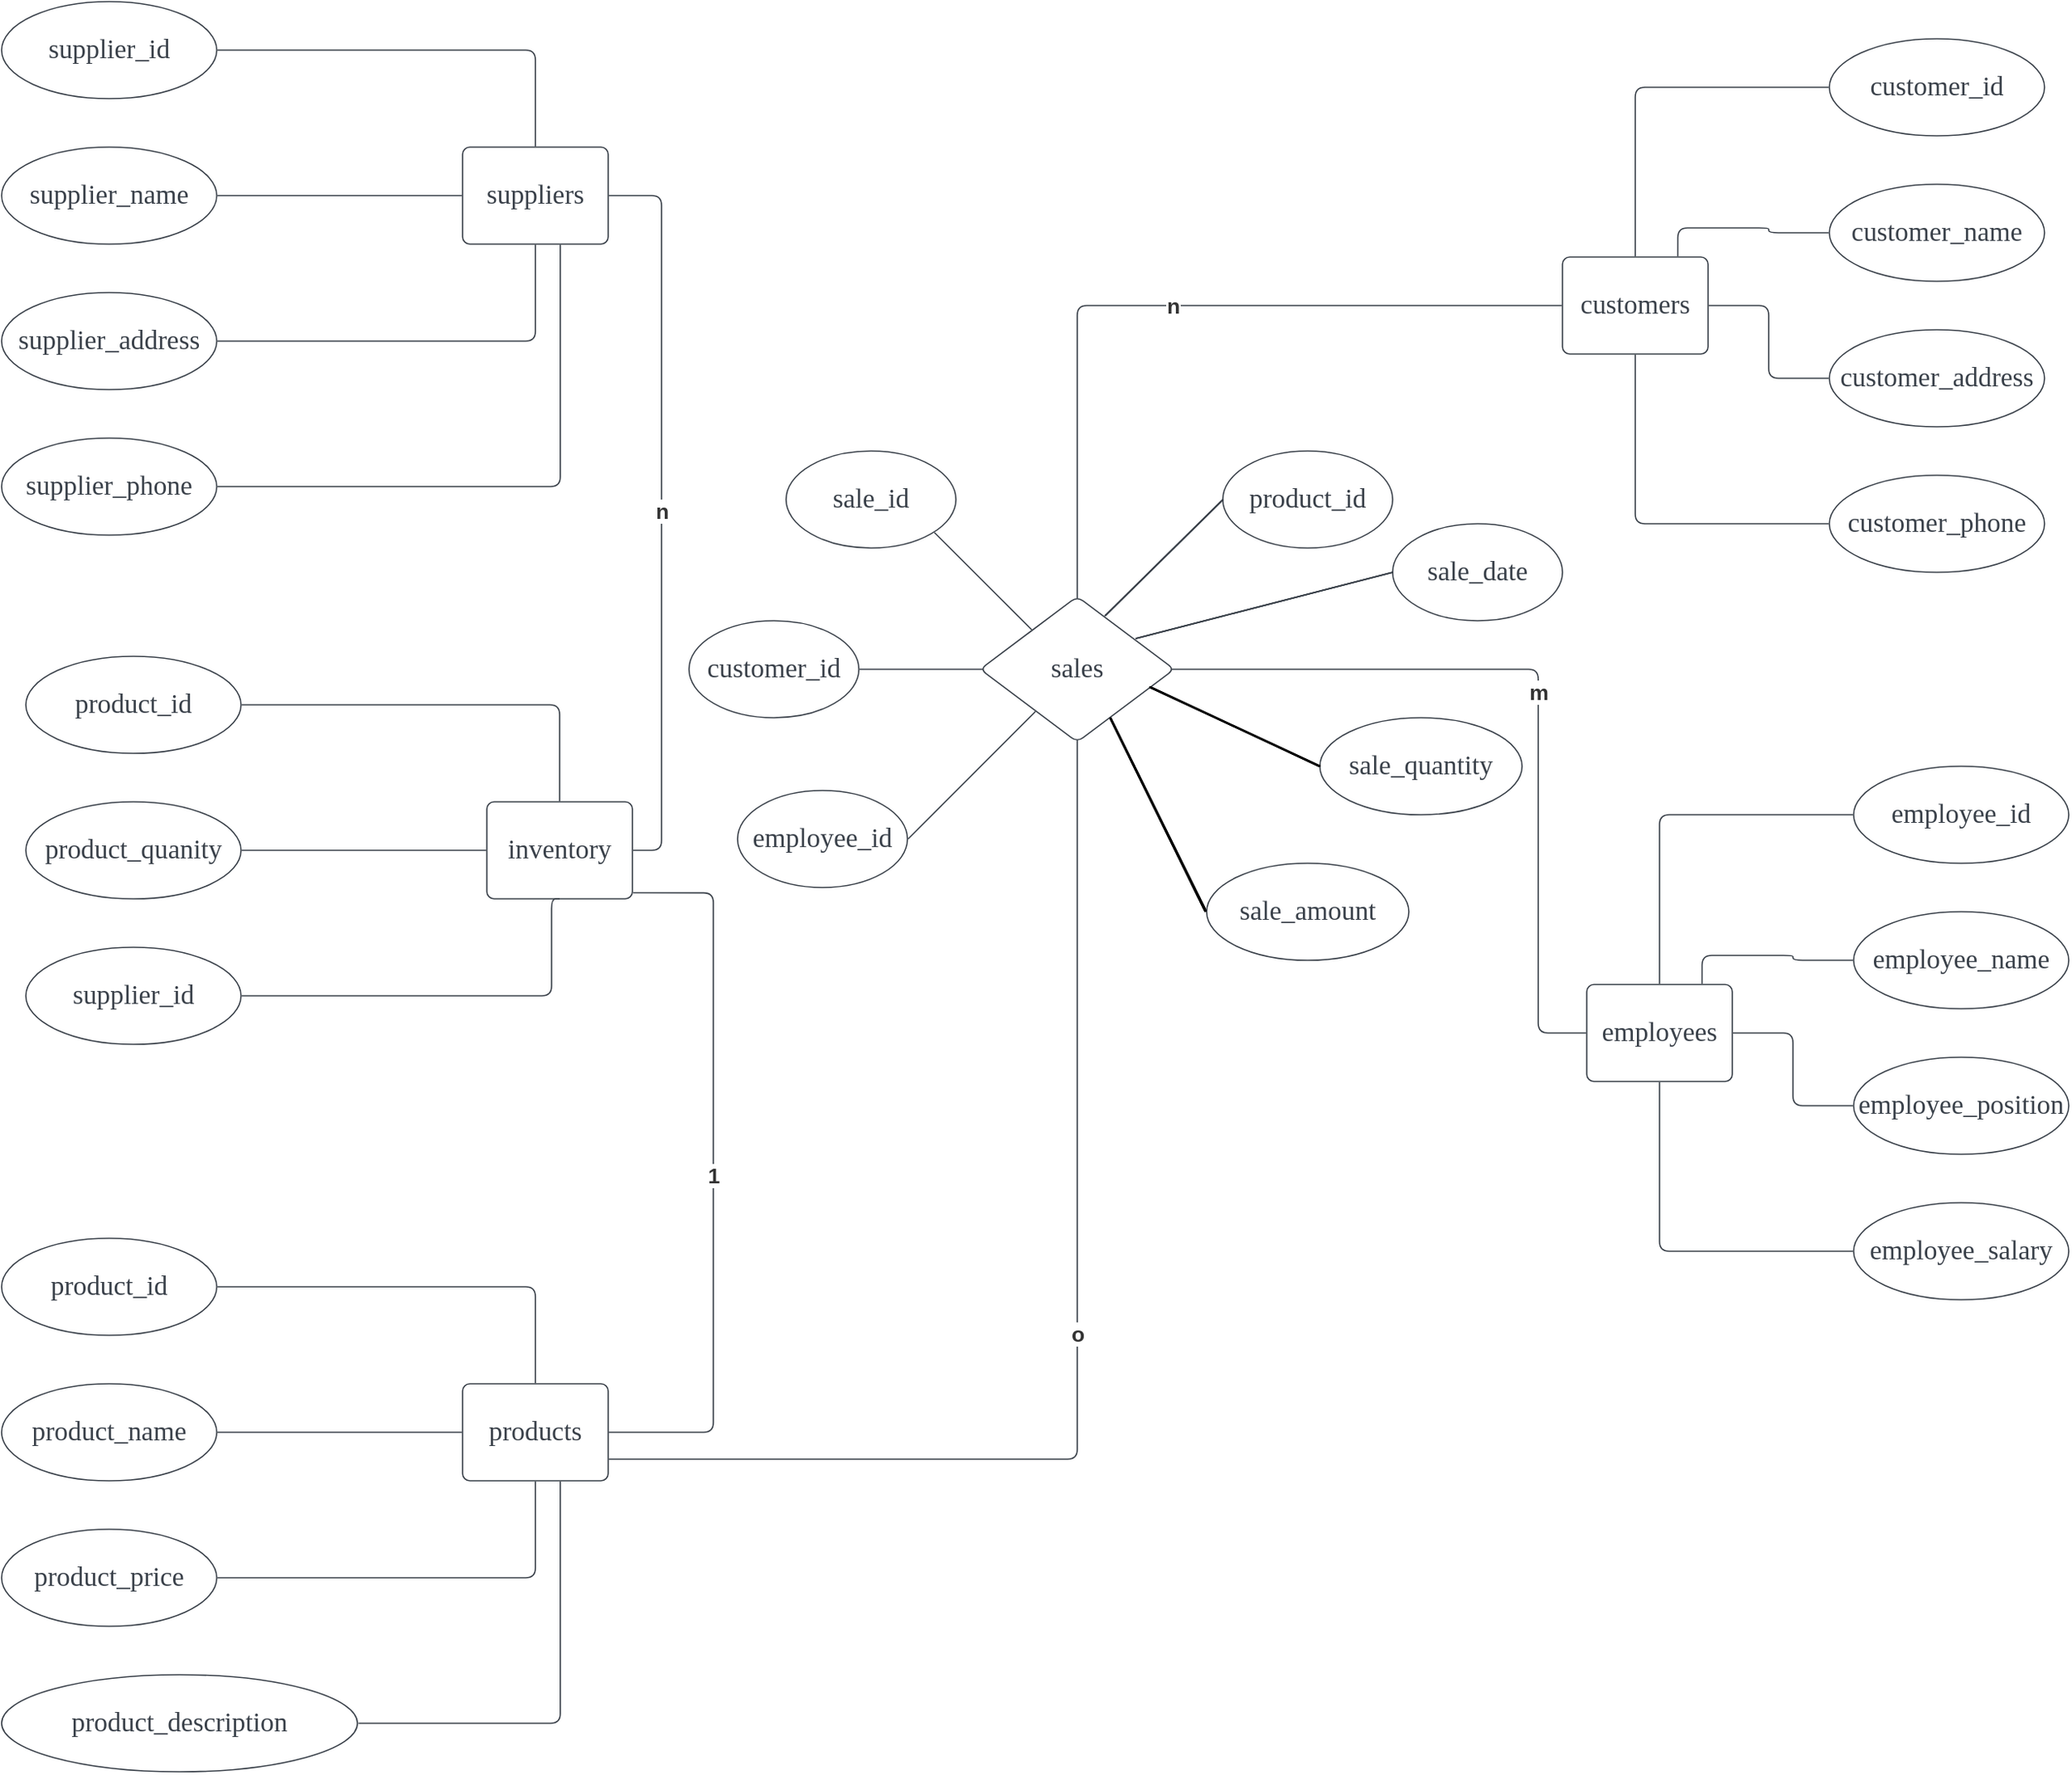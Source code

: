 <mxfile version="21.3.7" type="github">
  <diagram name="第 1 页" id="OH9a67kK83UqA5eDDdrI">
    <mxGraphModel dx="955" dy="535" grid="1" gridSize="10" guides="1" tooltips="1" connect="1" arrows="1" fold="1" page="1" pageScale="1" pageWidth="827" pageHeight="1169" math="0" shadow="0">
      <root>
        <mxCell id="0" />
        <mxCell id="1" parent="0" />
        <mxCell id="uyvNUZeciWqiW4zSFKU4-1" value="suppliers" style="html=1;overflow=block;blockSpacing=1;whiteSpace=wrap;fontSize=16.7;fontFamily=Liberation Serif;fontColor=#3a414a;spacing=9;strokeColor=#3a414a;strokeOpacity=100;rounded=1;absoluteArcSize=1;arcSize=9;strokeWidth=0.8;lucidId=Sep5neUImhq2;" vertex="1" parent="1">
          <mxGeometry x="385" y="127" width="90" height="60" as="geometry" />
        </mxCell>
        <mxCell id="uyvNUZeciWqiW4zSFKU4-2" value="supplier_id" style="html=1;overflow=block;blockSpacing=1;whiteSpace=wrap;ellipse;fontSize=16.7;fontFamily=Liberation Serif;fontColor=#3a414a;spacing=3.8;strokeColor=#3a414a;strokeOpacity=100;rounded=1;absoluteArcSize=1;arcSize=9;strokeWidth=0.8;lucidId=gfp5u.XYYQyv;" vertex="1" parent="1">
          <mxGeometry x="100" y="37" width="133" height="60" as="geometry" />
        </mxCell>
        <mxCell id="uyvNUZeciWqiW4zSFKU4-3" value="" style="html=1;jettySize=18;whiteSpace=wrap;fontSize=13;strokeColor=#3a414a;strokeOpacity=100;strokeWidth=0.8;rounded=1;arcSize=12;edgeStyle=orthogonalEdgeStyle;startArrow=none;endArrow=none;exitX=1.003;exitY=0.5;exitPerimeter=0;entryX=0.5;entryY=-0.006;entryPerimeter=0;lucidId=Efp5n_yI7JjN;" edge="1" parent="1" source="uyvNUZeciWqiW4zSFKU4-2" target="uyvNUZeciWqiW4zSFKU4-1">
          <mxGeometry width="100" height="100" relative="1" as="geometry">
            <Array as="points" />
          </mxGeometry>
        </mxCell>
        <mxCell id="uyvNUZeciWqiW4zSFKU4-4" value="supplier_name" style="html=1;overflow=block;blockSpacing=1;whiteSpace=wrap;ellipse;fontSize=16.7;fontFamily=Liberation Serif;fontColor=#3a414a;spacing=3.8;strokeColor=#3a414a;strokeOpacity=100;rounded=1;absoluteArcSize=1;arcSize=9;strokeWidth=0.8;lucidId=Ifp5OrtNDauU;" vertex="1" parent="1">
          <mxGeometry x="100" y="127" width="133" height="60" as="geometry" />
        </mxCell>
        <mxCell id="uyvNUZeciWqiW4zSFKU4-5" value="" style="html=1;jettySize=18;whiteSpace=wrap;fontSize=13;strokeColor=#3a414a;strokeOpacity=100;strokeWidth=0.8;rounded=1;arcSize=12;edgeStyle=orthogonalEdgeStyle;startArrow=none;endArrow=none;exitX=1.003;exitY=0.5;exitPerimeter=0;entryX=-0.004;entryY=0.5;entryPerimeter=0;lucidId=Sfp5yTt3aqdA;" edge="1" parent="1" source="uyvNUZeciWqiW4zSFKU4-4" target="uyvNUZeciWqiW4zSFKU4-1">
          <mxGeometry width="100" height="100" relative="1" as="geometry">
            <Array as="points" />
          </mxGeometry>
        </mxCell>
        <mxCell id="uyvNUZeciWqiW4zSFKU4-6" value="supplier_address" style="html=1;overflow=block;blockSpacing=1;whiteSpace=wrap;ellipse;fontSize=16.7;fontFamily=Liberation Serif;fontColor=#3a414a;spacing=3.8;strokeColor=#3a414a;strokeOpacity=100;rounded=1;absoluteArcSize=1;arcSize=9;strokeWidth=0.8;lucidId=hgp5oEQF3F-J;" vertex="1" parent="1">
          <mxGeometry x="100" y="217" width="133" height="60" as="geometry" />
        </mxCell>
        <mxCell id="uyvNUZeciWqiW4zSFKU4-7" value="supplier_phone" style="html=1;overflow=block;blockSpacing=1;whiteSpace=wrap;ellipse;fontSize=16.7;fontFamily=Liberation Serif;fontColor=#3a414a;spacing=3.8;strokeColor=#3a414a;strokeOpacity=100;rounded=1;absoluteArcSize=1;arcSize=9;strokeWidth=0.8;lucidId=ugp5~shOKRi8;" vertex="1" parent="1">
          <mxGeometry x="100" y="307" width="133" height="60" as="geometry" />
        </mxCell>
        <mxCell id="uyvNUZeciWqiW4zSFKU4-8" value="" style="html=1;jettySize=18;whiteSpace=wrap;fontSize=13;strokeColor=#3a414a;strokeOpacity=100;strokeWidth=0.8;rounded=1;arcSize=12;edgeStyle=orthogonalEdgeStyle;startArrow=none;endArrow=none;exitX=1.003;exitY=0.5;exitPerimeter=0;entryX=0.5;entryY=1.006;entryPerimeter=0;lucidId=Ogp5b-RRdkxk;" edge="1" parent="1" source="uyvNUZeciWqiW4zSFKU4-6" target="uyvNUZeciWqiW4zSFKU4-1">
          <mxGeometry width="100" height="100" relative="1" as="geometry">
            <Array as="points" />
          </mxGeometry>
        </mxCell>
        <mxCell id="uyvNUZeciWqiW4zSFKU4-9" value="" style="html=1;jettySize=18;whiteSpace=wrap;fontSize=13;strokeColor=#3a414a;strokeOpacity=100;strokeWidth=0.8;rounded=1;arcSize=12;edgeStyle=orthogonalEdgeStyle;startArrow=none;endArrow=none;exitX=1.003;exitY=0.5;exitPerimeter=0;entryX=0.671;entryY=1.006;entryPerimeter=0;lucidId=Vgp5s5BR5_41;" edge="1" parent="1" source="uyvNUZeciWqiW4zSFKU4-7" target="uyvNUZeciWqiW4zSFKU4-1">
          <mxGeometry width="100" height="100" relative="1" as="geometry">
            <Array as="points" />
          </mxGeometry>
        </mxCell>
        <mxCell id="uyvNUZeciWqiW4zSFKU4-10" value="inventory" style="html=1;overflow=block;blockSpacing=1;whiteSpace=wrap;fontSize=16.7;fontFamily=Liberation Serif;fontColor=#3a414a;spacing=9;strokeColor=#3a414a;strokeOpacity=100;rounded=1;absoluteArcSize=1;arcSize=9;strokeWidth=0.8;lucidId=-gp5yeVl32ki;" vertex="1" parent="1">
          <mxGeometry x="400" y="532" width="90" height="60" as="geometry" />
        </mxCell>
        <mxCell id="uyvNUZeciWqiW4zSFKU4-11" value="product_id" style="html=1;overflow=block;blockSpacing=1;whiteSpace=wrap;ellipse;fontSize=16.7;fontFamily=Liberation Serif;fontColor=#3a414a;spacing=3.8;strokeColor=#3a414a;strokeOpacity=100;rounded=1;absoluteArcSize=1;arcSize=9;strokeWidth=0.8;lucidId=-gp50-KjH_hN;" vertex="1" parent="1">
          <mxGeometry x="115" y="442" width="133" height="60" as="geometry" />
        </mxCell>
        <mxCell id="uyvNUZeciWqiW4zSFKU4-12" value="" style="html=1;jettySize=18;whiteSpace=wrap;fontSize=13;strokeColor=#3a414a;strokeOpacity=100;strokeWidth=0.8;rounded=1;arcSize=12;edgeStyle=orthogonalEdgeStyle;startArrow=none;endArrow=none;exitX=1.003;exitY=0.5;exitPerimeter=0;entryX=0.5;entryY=-0.006;entryPerimeter=0;lucidId=-gp51PPZ5SZd;" edge="1" parent="1" source="uyvNUZeciWqiW4zSFKU4-11" target="uyvNUZeciWqiW4zSFKU4-10">
          <mxGeometry width="100" height="100" relative="1" as="geometry">
            <Array as="points" />
          </mxGeometry>
        </mxCell>
        <mxCell id="uyvNUZeciWqiW4zSFKU4-13" value="product_quanity" style="html=1;overflow=block;blockSpacing=1;whiteSpace=wrap;ellipse;fontSize=16.7;fontFamily=Liberation Serif;fontColor=#3a414a;spacing=3.8;strokeColor=#3a414a;strokeOpacity=100;rounded=1;absoluteArcSize=1;arcSize=9;strokeWidth=0.8;lucidId=-gp5mOKjDxGL;" vertex="1" parent="1">
          <mxGeometry x="115" y="532" width="133" height="60" as="geometry" />
        </mxCell>
        <mxCell id="uyvNUZeciWqiW4zSFKU4-14" value="" style="html=1;jettySize=18;whiteSpace=wrap;fontSize=13;strokeColor=#3a414a;strokeOpacity=100;strokeWidth=0.8;rounded=1;arcSize=12;edgeStyle=orthogonalEdgeStyle;startArrow=none;endArrow=none;exitX=1.003;exitY=0.5;exitPerimeter=0;entryX=-0.004;entryY=0.5;entryPerimeter=0;lucidId=-gp5pai7sB8c;" edge="1" parent="1" source="uyvNUZeciWqiW4zSFKU4-13" target="uyvNUZeciWqiW4zSFKU4-10">
          <mxGeometry width="100" height="100" relative="1" as="geometry">
            <Array as="points" />
          </mxGeometry>
        </mxCell>
        <mxCell id="uyvNUZeciWqiW4zSFKU4-15" value="supplier_id" style="html=1;overflow=block;blockSpacing=1;whiteSpace=wrap;ellipse;fontSize=16.7;fontFamily=Liberation Serif;fontColor=#3a414a;spacing=3.8;strokeColor=#3a414a;strokeOpacity=100;rounded=1;absoluteArcSize=1;arcSize=9;strokeWidth=0.8;lucidId=-gp50WDZJ77X;" vertex="1" parent="1">
          <mxGeometry x="115" y="622" width="133" height="60" as="geometry" />
        </mxCell>
        <mxCell id="uyvNUZeciWqiW4zSFKU4-16" value="" style="html=1;jettySize=18;whiteSpace=wrap;fontSize=13;strokeColor=#3a414a;strokeOpacity=100;strokeWidth=0.8;rounded=1;arcSize=12;edgeStyle=orthogonalEdgeStyle;startArrow=none;endArrow=none;exitX=1.003;exitY=0.5;exitPerimeter=0;lucidId=-gp5.6cZ6XE2;entryX=0.5;entryY=1;entryDx=0;entryDy=0;" edge="1" parent="1" source="uyvNUZeciWqiW4zSFKU4-15" target="uyvNUZeciWqiW4zSFKU4-10">
          <mxGeometry width="100" height="100" relative="1" as="geometry">
            <Array as="points">
              <mxPoint x="440" y="652" />
              <mxPoint x="440" y="592" />
            </Array>
            <mxPoint x="450" y="610" as="targetPoint" />
          </mxGeometry>
        </mxCell>
        <mxCell id="uyvNUZeciWqiW4zSFKU4-17" value="" style="html=1;jettySize=18;whiteSpace=wrap;fontSize=13;strokeColor=#3a414a;strokeOpacity=100;strokeWidth=0.8;rounded=1;arcSize=12;edgeStyle=orthogonalEdgeStyle;startArrow=none;endArrow=none;exitX=1.004;exitY=0.5;exitPerimeter=0;entryX=1.004;entryY=0.5;entryPerimeter=0;lucidId=Gip50wo_cQM.;" edge="1" parent="1" source="uyvNUZeciWqiW4zSFKU4-1" target="uyvNUZeciWqiW4zSFKU4-10">
          <mxGeometry width="100" height="100" relative="1" as="geometry">
            <Array as="points" />
          </mxGeometry>
        </mxCell>
        <mxCell id="uyvNUZeciWqiW4zSFKU4-18" value="n" style="text;html=1;resizable=0;labelBackgroundColor=default;align=center;verticalAlign=middle;fontStyle=1;fontColor=#333333;fontSize=13.3;" vertex="1" parent="uyvNUZeciWqiW4zSFKU4-17">
          <mxGeometry relative="1" as="geometry" />
        </mxCell>
        <mxCell id="uyvNUZeciWqiW4zSFKU4-19" value="products" style="html=1;overflow=block;blockSpacing=1;whiteSpace=wrap;fontSize=16.7;fontFamily=Liberation Serif;fontColor=#3a414a;spacing=9;strokeColor=#3a414a;strokeOpacity=100;rounded=1;absoluteArcSize=1;arcSize=9;strokeWidth=0.8;lucidId=lkp5l0G5Sj5E;" vertex="1" parent="1">
          <mxGeometry x="385" y="892" width="90" height="60" as="geometry" />
        </mxCell>
        <mxCell id="uyvNUZeciWqiW4zSFKU4-20" value="product_id" style="html=1;overflow=block;blockSpacing=1;whiteSpace=wrap;ellipse;fontSize=16.7;fontFamily=Liberation Serif;fontColor=#3a414a;spacing=3.8;strokeColor=#3a414a;strokeOpacity=100;rounded=1;absoluteArcSize=1;arcSize=9;strokeWidth=0.8;lucidId=lkp5G.rTfdG3;" vertex="1" parent="1">
          <mxGeometry x="100" y="802" width="133" height="60" as="geometry" />
        </mxCell>
        <mxCell id="uyvNUZeciWqiW4zSFKU4-21" value="" style="html=1;jettySize=18;whiteSpace=wrap;fontSize=13;strokeColor=#3a414a;strokeOpacity=100;strokeWidth=0.8;rounded=1;arcSize=12;edgeStyle=orthogonalEdgeStyle;startArrow=none;endArrow=none;exitX=1.003;exitY=0.5;exitPerimeter=0;entryX=0.5;entryY=-0.006;entryPerimeter=0;lucidId=lkp5Vno9pyfl;" edge="1" parent="1" source="uyvNUZeciWqiW4zSFKU4-20" target="uyvNUZeciWqiW4zSFKU4-19">
          <mxGeometry width="100" height="100" relative="1" as="geometry">
            <Array as="points" />
          </mxGeometry>
        </mxCell>
        <mxCell id="uyvNUZeciWqiW4zSFKU4-22" value="product_name" style="html=1;overflow=block;blockSpacing=1;whiteSpace=wrap;ellipse;fontSize=16.7;fontFamily=Liberation Serif;fontColor=#3a414a;spacing=3.8;strokeColor=#3a414a;strokeOpacity=100;rounded=1;absoluteArcSize=1;arcSize=9;strokeWidth=0.8;lucidId=lkp5Nl3lEITJ;" vertex="1" parent="1">
          <mxGeometry x="100" y="892" width="133" height="60" as="geometry" />
        </mxCell>
        <mxCell id="uyvNUZeciWqiW4zSFKU4-23" value="" style="html=1;jettySize=18;whiteSpace=wrap;fontSize=13;strokeColor=#3a414a;strokeOpacity=100;strokeWidth=0.8;rounded=1;arcSize=12;edgeStyle=orthogonalEdgeStyle;startArrow=none;endArrow=none;exitX=1.003;exitY=0.5;exitPerimeter=0;entryX=-0.004;entryY=0.5;entryPerimeter=0;lucidId=lkp5eTUhG8J5;" edge="1" parent="1" source="uyvNUZeciWqiW4zSFKU4-22" target="uyvNUZeciWqiW4zSFKU4-19">
          <mxGeometry width="100" height="100" relative="1" as="geometry">
            <Array as="points" />
          </mxGeometry>
        </mxCell>
        <mxCell id="uyvNUZeciWqiW4zSFKU4-24" value="product_price" style="html=1;overflow=block;blockSpacing=1;whiteSpace=wrap;ellipse;fontSize=16.7;fontFamily=Liberation Serif;fontColor=#3a414a;spacing=3.8;strokeColor=#3a414a;strokeOpacity=100;rounded=1;absoluteArcSize=1;arcSize=9;strokeWidth=0.8;lucidId=lkp5rNPlRAAc;" vertex="1" parent="1">
          <mxGeometry x="100" y="982" width="133" height="60" as="geometry" />
        </mxCell>
        <mxCell id="uyvNUZeciWqiW4zSFKU4-25" value="product_description" style="html=1;overflow=block;blockSpacing=1;whiteSpace=wrap;ellipse;fontSize=16.7;fontFamily=Liberation Serif;fontColor=#3a414a;spacing=3.8;strokeColor=#3a414a;strokeOpacity=100;rounded=1;absoluteArcSize=1;arcSize=9;strokeWidth=0.8;lucidId=lkp5AS27QreE;" vertex="1" parent="1">
          <mxGeometry x="100" y="1072" width="220" height="60" as="geometry" />
        </mxCell>
        <mxCell id="uyvNUZeciWqiW4zSFKU4-26" value="" style="html=1;jettySize=18;whiteSpace=wrap;fontSize=13;strokeColor=#3a414a;strokeOpacity=100;strokeWidth=0.8;rounded=1;arcSize=12;edgeStyle=orthogonalEdgeStyle;startArrow=none;endArrow=none;exitX=1.003;exitY=0.5;exitPerimeter=0;entryX=0.5;entryY=1.006;entryPerimeter=0;lucidId=lkp5MqzEx-MU;" edge="1" parent="1" source="uyvNUZeciWqiW4zSFKU4-24" target="uyvNUZeciWqiW4zSFKU4-19">
          <mxGeometry width="100" height="100" relative="1" as="geometry">
            <Array as="points" />
          </mxGeometry>
        </mxCell>
        <mxCell id="uyvNUZeciWqiW4zSFKU4-27" value="" style="html=1;jettySize=18;whiteSpace=wrap;fontSize=13;strokeColor=#3a414a;strokeOpacity=100;strokeWidth=0.8;rounded=1;arcSize=12;edgeStyle=orthogonalEdgeStyle;startArrow=none;endArrow=none;exitX=1.003;exitY=0.5;exitPerimeter=0;entryX=0.671;entryY=1.006;entryPerimeter=0;lucidId=lkp5d1ihTbN0;" edge="1" parent="1" source="uyvNUZeciWqiW4zSFKU4-25" target="uyvNUZeciWqiW4zSFKU4-19">
          <mxGeometry width="100" height="100" relative="1" as="geometry">
            <Array as="points" />
          </mxGeometry>
        </mxCell>
        <mxCell id="uyvNUZeciWqiW4zSFKU4-28" value="" style="html=1;jettySize=18;whiteSpace=wrap;fontSize=13;strokeColor=#3a414a;strokeOpacity=100;strokeWidth=0.8;rounded=1;arcSize=12;edgeStyle=orthogonalEdgeStyle;startArrow=none;endArrow=none;exitX=1.004;exitY=0.5;exitPerimeter=0;entryX=1.004;entryY=0.938;entryPerimeter=0;lucidId=Gkp5XUtkO81K;" edge="1" parent="1" source="uyvNUZeciWqiW4zSFKU4-19" target="uyvNUZeciWqiW4zSFKU4-10">
          <mxGeometry width="100" height="100" relative="1" as="geometry">
            <Array as="points">
              <mxPoint x="540" y="922" />
              <mxPoint x="540" y="588" />
            </Array>
          </mxGeometry>
        </mxCell>
        <mxCell id="uyvNUZeciWqiW4zSFKU4-29" value="1" style="text;html=1;resizable=0;labelBackgroundColor=default;align=center;verticalAlign=middle;fontStyle=1;fontColor=#333333;fontSize=13.3;" vertex="1" parent="uyvNUZeciWqiW4zSFKU4-28">
          <mxGeometry relative="1" as="geometry" />
        </mxCell>
        <mxCell id="uyvNUZeciWqiW4zSFKU4-30" value="customers" style="html=1;overflow=block;blockSpacing=1;whiteSpace=wrap;fontSize=16.7;fontFamily=Liberation Serif;fontColor=#3a414a;spacing=9;strokeColor=#3a414a;strokeOpacity=100;rounded=1;absoluteArcSize=1;arcSize=9;strokeWidth=0.8;lucidId=0lp5Yb0OICju;" vertex="1" parent="1">
          <mxGeometry x="1065" y="195" width="90" height="60" as="geometry" />
        </mxCell>
        <mxCell id="uyvNUZeciWqiW4zSFKU4-31" value="customer_id" style="html=1;overflow=block;blockSpacing=1;whiteSpace=wrap;ellipse;fontSize=16.7;fontFamily=Liberation Serif;fontColor=#3a414a;spacing=3.8;strokeColor=#3a414a;strokeOpacity=100;rounded=1;absoluteArcSize=1;arcSize=9;strokeWidth=0.8;lucidId=0lp5p~02S.fO;" vertex="1" parent="1">
          <mxGeometry x="1230" y="60" width="133" height="60" as="geometry" />
        </mxCell>
        <mxCell id="uyvNUZeciWqiW4zSFKU4-32" value="customer_name" style="html=1;overflow=block;blockSpacing=1;whiteSpace=wrap;ellipse;fontSize=16.7;fontFamily=Liberation Serif;fontColor=#3a414a;spacing=3.8;strokeColor=#3a414a;strokeOpacity=100;rounded=1;absoluteArcSize=1;arcSize=9;strokeWidth=0.8;lucidId=0lp5~.7aNXSs;" vertex="1" parent="1">
          <mxGeometry x="1230" y="150" width="133" height="60" as="geometry" />
        </mxCell>
        <mxCell id="uyvNUZeciWqiW4zSFKU4-33" value="customer_address" style="html=1;overflow=block;blockSpacing=1;whiteSpace=wrap;ellipse;fontSize=16.7;fontFamily=Liberation Serif;fontColor=#3a414a;spacing=3.8;strokeColor=#3a414a;strokeOpacity=100;rounded=1;absoluteArcSize=1;arcSize=9;strokeWidth=0.8;lucidId=0lp5JUYz0IT6;" vertex="1" parent="1">
          <mxGeometry x="1230" y="240" width="133" height="60" as="geometry" />
        </mxCell>
        <mxCell id="uyvNUZeciWqiW4zSFKU4-34" value="customer_phone" style="html=1;overflow=block;blockSpacing=1;whiteSpace=wrap;ellipse;fontSize=16.7;fontFamily=Liberation Serif;fontColor=#3a414a;spacing=3.8;strokeColor=#3a414a;strokeOpacity=100;rounded=1;absoluteArcSize=1;arcSize=9;strokeWidth=0.8;lucidId=0lp5-nqXc4ge;" vertex="1" parent="1">
          <mxGeometry x="1230" y="330" width="133" height="60" as="geometry" />
        </mxCell>
        <mxCell id="uyvNUZeciWqiW4zSFKU4-35" value="" style="html=1;jettySize=18;whiteSpace=wrap;fontSize=13;strokeColor=#3a414a;strokeOpacity=100;strokeWidth=0.8;rounded=1;arcSize=12;edgeStyle=orthogonalEdgeStyle;startArrow=none;endArrow=none;exitX=-0.003;exitY=0.5;exitPerimeter=0;entryX=0.5;entryY=-0.006;entryPerimeter=0;lucidId=Pmp5X~xRKiw5;" edge="1" parent="1" source="uyvNUZeciWqiW4zSFKU4-31" target="uyvNUZeciWqiW4zSFKU4-30">
          <mxGeometry width="100" height="100" relative="1" as="geometry">
            <Array as="points" />
          </mxGeometry>
        </mxCell>
        <mxCell id="uyvNUZeciWqiW4zSFKU4-36" value="" style="html=1;jettySize=18;whiteSpace=wrap;fontSize=13;strokeColor=#3a414a;strokeOpacity=100;strokeWidth=0.8;rounded=1;arcSize=12;edgeStyle=orthogonalEdgeStyle;startArrow=none;endArrow=none;exitX=-0.003;exitY=0.5;exitPerimeter=0;entryX=0.792;entryY=-0.006;entryPerimeter=0;lucidId=Smp5-gg-2Kra;" edge="1" parent="1" source="uyvNUZeciWqiW4zSFKU4-32" target="uyvNUZeciWqiW4zSFKU4-30">
          <mxGeometry width="100" height="100" relative="1" as="geometry">
            <Array as="points" />
          </mxGeometry>
        </mxCell>
        <mxCell id="uyvNUZeciWqiW4zSFKU4-37" value="" style="html=1;jettySize=18;whiteSpace=wrap;fontSize=13;strokeColor=#3a414a;strokeOpacity=100;strokeWidth=0.8;rounded=1;arcSize=12;edgeStyle=orthogonalEdgeStyle;startArrow=none;endArrow=none;exitX=-0.003;exitY=0.5;exitPerimeter=0;entryX=1.004;entryY=0.5;entryPerimeter=0;lucidId=Ump5.5rFpVZY;" edge="1" parent="1" source="uyvNUZeciWqiW4zSFKU4-33" target="uyvNUZeciWqiW4zSFKU4-30">
          <mxGeometry width="100" height="100" relative="1" as="geometry">
            <Array as="points" />
          </mxGeometry>
        </mxCell>
        <mxCell id="uyvNUZeciWqiW4zSFKU4-38" value="" style="html=1;jettySize=18;whiteSpace=wrap;fontSize=13;strokeColor=#3a414a;strokeOpacity=100;strokeWidth=0.8;rounded=1;arcSize=12;edgeStyle=orthogonalEdgeStyle;startArrow=none;endArrow=none;exitX=-0.003;exitY=0.5;exitPerimeter=0;entryX=0.5;entryY=1.006;entryPerimeter=0;lucidId=Ymp5M7uoDPjZ;" edge="1" parent="1" source="uyvNUZeciWqiW4zSFKU4-34" target="uyvNUZeciWqiW4zSFKU4-30">
          <mxGeometry width="100" height="100" relative="1" as="geometry">
            <Array as="points" />
          </mxGeometry>
        </mxCell>
        <mxCell id="uyvNUZeciWqiW4zSFKU4-39" value="employees" style="html=1;overflow=block;blockSpacing=1;whiteSpace=wrap;fontSize=16.7;fontFamily=Liberation Serif;fontColor=#3a414a;spacing=9;strokeColor=#3a414a;strokeOpacity=100;rounded=1;absoluteArcSize=1;arcSize=9;strokeWidth=0.8;lucidId=Bnp5GmCToEL5;" vertex="1" parent="1">
          <mxGeometry x="1080" y="645" width="90" height="60" as="geometry" />
        </mxCell>
        <mxCell id="uyvNUZeciWqiW4zSFKU4-40" value="employee_id" style="html=1;overflow=block;blockSpacing=1;whiteSpace=wrap;ellipse;fontSize=16.7;fontFamily=Liberation Serif;fontColor=#3a414a;spacing=3.8;strokeColor=#3a414a;strokeOpacity=100;rounded=1;absoluteArcSize=1;arcSize=9;strokeWidth=0.8;lucidId=Bnp5sOrf8Ut1;" vertex="1" parent="1">
          <mxGeometry x="1245" y="510" width="133" height="60" as="geometry" />
        </mxCell>
        <mxCell id="uyvNUZeciWqiW4zSFKU4-41" value="employee_name" style="html=1;overflow=block;blockSpacing=1;whiteSpace=wrap;ellipse;fontSize=16.7;fontFamily=Liberation Serif;fontColor=#3a414a;spacing=3.8;strokeColor=#3a414a;strokeOpacity=100;rounded=1;absoluteArcSize=1;arcSize=9;strokeWidth=0.8;lucidId=Bnp5X9WLORIE;" vertex="1" parent="1">
          <mxGeometry x="1245" y="600" width="133" height="60" as="geometry" />
        </mxCell>
        <mxCell id="uyvNUZeciWqiW4zSFKU4-42" value="employee_position" style="html=1;overflow=block;blockSpacing=1;whiteSpace=wrap;ellipse;fontSize=16.7;fontFamily=Liberation Serif;fontColor=#3a414a;spacing=3.8;strokeColor=#3a414a;strokeOpacity=100;rounded=1;absoluteArcSize=1;arcSize=9;strokeWidth=0.8;lucidId=Bnp5gPhgg_ge;" vertex="1" parent="1">
          <mxGeometry x="1245" y="690" width="133" height="60" as="geometry" />
        </mxCell>
        <mxCell id="uyvNUZeciWqiW4zSFKU4-43" value="employee_salary" style="html=1;overflow=block;blockSpacing=1;whiteSpace=wrap;ellipse;fontSize=16.7;fontFamily=Liberation Serif;fontColor=#3a414a;spacing=3.8;strokeColor=#3a414a;strokeOpacity=100;rounded=1;absoluteArcSize=1;arcSize=9;strokeWidth=0.8;lucidId=Bnp5AG_.wRQ8;" vertex="1" parent="1">
          <mxGeometry x="1245" y="780" width="133" height="60" as="geometry" />
        </mxCell>
        <mxCell id="uyvNUZeciWqiW4zSFKU4-44" value="" style="html=1;jettySize=18;whiteSpace=wrap;fontSize=13;strokeColor=#3a414a;strokeOpacity=100;strokeWidth=0.8;rounded=1;arcSize=12;edgeStyle=orthogonalEdgeStyle;startArrow=none;endArrow=none;exitX=-0.003;exitY=0.5;exitPerimeter=0;entryX=0.5;entryY=-0.006;entryPerimeter=0;lucidId=Bnp5hr0SZ5Fk;" edge="1" parent="1" source="uyvNUZeciWqiW4zSFKU4-40" target="uyvNUZeciWqiW4zSFKU4-39">
          <mxGeometry width="100" height="100" relative="1" as="geometry">
            <Array as="points" />
          </mxGeometry>
        </mxCell>
        <mxCell id="uyvNUZeciWqiW4zSFKU4-45" value="" style="html=1;jettySize=18;whiteSpace=wrap;fontSize=13;strokeColor=#3a414a;strokeOpacity=100;strokeWidth=0.8;rounded=1;arcSize=12;edgeStyle=orthogonalEdgeStyle;startArrow=none;endArrow=none;exitX=-0.003;exitY=0.5;exitPerimeter=0;entryX=0.792;entryY=-0.006;entryPerimeter=0;lucidId=Bnp5baM3fddu;" edge="1" parent="1" source="uyvNUZeciWqiW4zSFKU4-41" target="uyvNUZeciWqiW4zSFKU4-39">
          <mxGeometry width="100" height="100" relative="1" as="geometry">
            <Array as="points" />
          </mxGeometry>
        </mxCell>
        <mxCell id="uyvNUZeciWqiW4zSFKU4-46" value="" style="html=1;jettySize=18;whiteSpace=wrap;fontSize=13;strokeColor=#3a414a;strokeOpacity=100;strokeWidth=0.8;rounded=1;arcSize=12;edgeStyle=orthogonalEdgeStyle;startArrow=none;endArrow=none;exitX=-0.003;exitY=0.5;exitPerimeter=0;entryX=1.004;entryY=0.5;entryPerimeter=0;lucidId=Bnp51N0P2QJl;" edge="1" parent="1" source="uyvNUZeciWqiW4zSFKU4-42" target="uyvNUZeciWqiW4zSFKU4-39">
          <mxGeometry width="100" height="100" relative="1" as="geometry">
            <Array as="points" />
          </mxGeometry>
        </mxCell>
        <mxCell id="uyvNUZeciWqiW4zSFKU4-47" value="" style="html=1;jettySize=18;whiteSpace=wrap;fontSize=13;strokeColor=#3a414a;strokeOpacity=100;strokeWidth=0.8;rounded=1;arcSize=12;edgeStyle=orthogonalEdgeStyle;startArrow=none;endArrow=none;exitX=-0.003;exitY=0.5;exitPerimeter=0;entryX=0.5;entryY=1.006;entryPerimeter=0;lucidId=Bnp5IH_Vfbps;" edge="1" parent="1" source="uyvNUZeciWqiW4zSFKU4-43" target="uyvNUZeciWqiW4zSFKU4-39">
          <mxGeometry width="100" height="100" relative="1" as="geometry">
            <Array as="points" />
          </mxGeometry>
        </mxCell>
        <mxCell id="uyvNUZeciWqiW4zSFKU4-48" value="sales" style="html=1;overflow=block;blockSpacing=1;whiteSpace=wrap;rhombus;fontSize=16.7;fontFamily=Liberation Serif;fontColor=#3a414a;spacing=3.8;strokeColor=#3a414a;strokeOpacity=100;rounded=1;absoluteArcSize=1;arcSize=9;strokeWidth=0.8;lucidId=xop555U-xIJ7;" vertex="1" parent="1">
          <mxGeometry x="705" y="405" width="120" height="90" as="geometry" />
        </mxCell>
        <mxCell id="uyvNUZeciWqiW4zSFKU4-49" value="" style="html=1;jettySize=18;whiteSpace=wrap;fontSize=13;strokeColor=#3a414a;strokeOpacity=100;strokeWidth=0.8;rounded=1;arcSize=12;edgeStyle=orthogonalEdgeStyle;startArrow=none;endArrow=none;exitX=1.004;exitY=0.777;exitPerimeter=0;entryX=0.5;entryY=0.988;entryPerimeter=0;lucidId=Mop5.4k9YAqf;" edge="1" parent="1" source="uyvNUZeciWqiW4zSFKU4-19" target="uyvNUZeciWqiW4zSFKU4-48">
          <mxGeometry width="100" height="100" relative="1" as="geometry">
            <Array as="points" />
          </mxGeometry>
        </mxCell>
        <mxCell id="uyvNUZeciWqiW4zSFKU4-50" value="o" style="text;html=1;resizable=0;labelBackgroundColor=default;align=center;verticalAlign=middle;fontStyle=1;fontColor=#333333;fontSize=13.3;" vertex="1" parent="uyvNUZeciWqiW4zSFKU4-49">
          <mxGeometry relative="1" as="geometry" />
        </mxCell>
        <mxCell id="uyvNUZeciWqiW4zSFKU4-51" value="" style="html=1;jettySize=18;whiteSpace=wrap;fontSize=13;strokeColor=#3a414a;strokeOpacity=100;strokeWidth=0.8;rounded=1;arcSize=12;edgeStyle=orthogonalEdgeStyle;startArrow=none;endArrow=none;exitX=-0.004;exitY=0.5;exitPerimeter=0;entryX=0.5;entryY=0.012;entryPerimeter=0;lucidId=Sop5f1U.Sw.C;" edge="1" parent="1" source="uyvNUZeciWqiW4zSFKU4-30" target="uyvNUZeciWqiW4zSFKU4-48">
          <mxGeometry width="100" height="100" relative="1" as="geometry">
            <Array as="points" />
          </mxGeometry>
        </mxCell>
        <mxCell id="uyvNUZeciWqiW4zSFKU4-52" value="n" style="text;html=1;resizable=0;labelBackgroundColor=default;align=center;verticalAlign=middle;fontStyle=1;fontColor=#333333;fontSize=13.3;" vertex="1" parent="uyvNUZeciWqiW4zSFKU4-51">
          <mxGeometry relative="1" as="geometry" />
        </mxCell>
        <mxCell id="uyvNUZeciWqiW4zSFKU4-53" value="" style="html=1;jettySize=18;whiteSpace=wrap;fontSize=13;strokeColor=#3a414a;strokeOpacity=100;strokeWidth=0.8;rounded=1;arcSize=12;edgeStyle=orthogonalEdgeStyle;startArrow=none;endArrow=none;exitX=-0.004;exitY=0.5;exitPerimeter=0;entryX=0.984;entryY=0.5;entryPerimeter=0;lucidId=Wop5QfCbZD9D;" edge="1" parent="1" source="uyvNUZeciWqiW4zSFKU4-39" target="uyvNUZeciWqiW4zSFKU4-48">
          <mxGeometry width="100" height="100" relative="1" as="geometry">
            <Array as="points">
              <mxPoint x="1050" y="675" />
              <mxPoint x="1050" y="450" />
            </Array>
          </mxGeometry>
        </mxCell>
        <mxCell id="uyvNUZeciWqiW4zSFKU4-54" value="m" style="text;html=1;resizable=0;labelBackgroundColor=default;align=center;verticalAlign=middle;fontStyle=1;fontColor=#333333;fontSize=13.3;" vertex="1" parent="uyvNUZeciWqiW4zSFKU4-53">
          <mxGeometry relative="1" as="geometry" />
        </mxCell>
        <mxCell id="uyvNUZeciWqiW4zSFKU4-55" value="sale_id" style="html=1;overflow=block;blockSpacing=1;whiteSpace=wrap;ellipse;fontSize=16.7;fontFamily=Liberation Serif;fontColor=#3a414a;spacing=3.8;strokeColor=#3a414a;strokeOpacity=100;rounded=1;absoluteArcSize=1;arcSize=9;strokeWidth=0.8;lucidId=4pp5TKbLwXkx;" vertex="1" parent="1">
          <mxGeometry x="585" y="315" width="105" height="60" as="geometry" />
        </mxCell>
        <mxCell id="uyvNUZeciWqiW4zSFKU4-56" value="" style="html=1;jettySize=18;whiteSpace=wrap;fontSize=13;strokeColor=#3a414a;strokeOpacity=100;strokeWidth=0.8;arcSize=12;startArrow=none;endArrow=none;endFill=0;exitX=0.873;exitY=0.84;exitPerimeter=0;entryX=0.266;entryY=0.229;entryPerimeter=0;lucidId=iqp5jZ9kiN7~;rounded=0;" edge="1" parent="1" source="uyvNUZeciWqiW4zSFKU4-55" target="uyvNUZeciWqiW4zSFKU4-48">
          <mxGeometry width="100" height="100" relative="1" as="geometry" />
        </mxCell>
        <mxCell id="uyvNUZeciWqiW4zSFKU4-57" value="customer_id" style="html=1;overflow=block;blockSpacing=1;whiteSpace=wrap;ellipse;fontSize=16.7;fontFamily=Liberation Serif;fontColor=#3a414a;spacing=3.8;strokeColor=#3a414a;strokeOpacity=100;rounded=1;absoluteArcSize=1;arcSize=9;strokeWidth=0.8;lucidId=kqp5aHob9GQu;" vertex="1" parent="1">
          <mxGeometry x="525" y="420" width="105" height="60" as="geometry" />
        </mxCell>
        <mxCell id="uyvNUZeciWqiW4zSFKU4-58" value="" style="html=1;jettySize=18;whiteSpace=wrap;fontSize=13;strokeColor=#3a414a;strokeOpacity=100;strokeWidth=0.8;arcSize=12;startArrow=none;endArrow=none;endFill=0;exitX=1.004;exitY=0.5;exitPerimeter=0;entryX=0.016;entryY=0.5;entryPerimeter=0;lucidId=vqp50vVoOYtO;rounded=0;" edge="1" parent="1" source="uyvNUZeciWqiW4zSFKU4-57" target="uyvNUZeciWqiW4zSFKU4-48">
          <mxGeometry width="100" height="100" relative="1" as="geometry" />
        </mxCell>
        <mxCell id="uyvNUZeciWqiW4zSFKU4-59" value="employee_id" style="html=1;overflow=block;blockSpacing=1;whiteSpace=wrap;ellipse;fontSize=16.7;fontFamily=Liberation Serif;fontColor=#3a414a;spacing=3.8;strokeColor=#3a414a;strokeOpacity=100;rounded=1;absoluteArcSize=1;arcSize=9;strokeWidth=0.8;lucidId=zqp5a7GbLQkk;" vertex="1" parent="1">
          <mxGeometry x="555" y="525" width="105" height="60" as="geometry" />
        </mxCell>
        <mxCell id="uyvNUZeciWqiW4zSFKU4-60" value="" style="html=1;jettySize=18;whiteSpace=wrap;fontSize=13;strokeColor=#3a414a;strokeOpacity=100;strokeWidth=0.8;arcSize=12;startArrow=none;endArrow=none;endFill=0;exitX=1.004;exitY=0.5;exitPerimeter=0;entryX=0.285;entryY=0.79;entryPerimeter=0;lucidId=Mqp544fNLNB7;rounded=0;" edge="1" parent="1" source="uyvNUZeciWqiW4zSFKU4-59" target="uyvNUZeciWqiW4zSFKU4-48">
          <mxGeometry width="100" height="100" relative="1" as="geometry" />
        </mxCell>
        <mxCell id="uyvNUZeciWqiW4zSFKU4-61" value="product_id" style="html=1;overflow=block;blockSpacing=1;whiteSpace=wrap;ellipse;fontSize=16.7;fontFamily=Liberation Serif;fontColor=#3a414a;spacing=3.8;strokeColor=#3a414a;strokeOpacity=100;rounded=1;absoluteArcSize=1;arcSize=9;strokeWidth=0.8;lucidId=Oqp5D1.IjEcn;" vertex="1" parent="1">
          <mxGeometry x="855" y="315" width="105" height="60" as="geometry" />
        </mxCell>
        <mxCell id="uyvNUZeciWqiW4zSFKU4-63" value="sale_date" style="html=1;overflow=block;blockSpacing=1;whiteSpace=wrap;ellipse;fontSize=16.7;fontFamily=Liberation Serif;fontColor=#3a414a;spacing=3.8;strokeColor=#3a414a;strokeOpacity=100;rounded=1;absoluteArcSize=1;arcSize=9;strokeWidth=0.8;lucidId=4qp5qb8upvoi;" vertex="1" parent="1">
          <mxGeometry x="960" y="360" width="105" height="60" as="geometry" />
        </mxCell>
        <mxCell id="uyvNUZeciWqiW4zSFKU4-65" value="sale_quantity" style="html=1;overflow=block;blockSpacing=1;whiteSpace=wrap;ellipse;fontSize=16.7;fontFamily=Liberation Serif;fontColor=#3a414a;spacing=3.8;strokeColor=#3a414a;strokeOpacity=100;rounded=1;absoluteArcSize=1;arcSize=9;strokeWidth=0.8;lucidId=Brp5.flPn0Fi;" vertex="1" parent="1">
          <mxGeometry x="915" y="480" width="125" height="60" as="geometry" />
        </mxCell>
        <mxCell id="uyvNUZeciWqiW4zSFKU4-68" style="orthogonalLoop=1;jettySize=auto;html=1;exitX=0;exitY=0.5;exitDx=0;exitDy=0;entryX=0.672;entryY=0.833;entryDx=0;entryDy=0;entryPerimeter=0;rounded=0;endArrow=none;endFill=0;" edge="1" parent="1" source="uyvNUZeciWqiW4zSFKU4-67" target="uyvNUZeciWqiW4zSFKU4-48">
          <mxGeometry relative="1" as="geometry" />
        </mxCell>
        <mxCell id="uyvNUZeciWqiW4zSFKU4-67" value="sale_amount" style="html=1;overflow=block;blockSpacing=1;whiteSpace=wrap;ellipse;fontSize=16.7;fontFamily=Liberation Serif;fontColor=#3a414a;spacing=3.8;strokeColor=#3a414a;strokeOpacity=100;rounded=1;absoluteArcSize=1;arcSize=9;strokeWidth=0.8;lucidId=Brp5.flPn0Fi;" vertex="1" parent="1">
          <mxGeometry x="845" y="570" width="125" height="60" as="geometry" />
        </mxCell>
        <mxCell id="uyvNUZeciWqiW4zSFKU4-71" value="" style="html=1;jettySize=18;whiteSpace=wrap;fontSize=13;strokeColor=#3a414a;strokeOpacity=100;strokeWidth=0.8;arcSize=12;startArrow=none;endArrow=none;endFill=0;exitX=-0.004;exitY=0.5;exitPerimeter=0;entryX=0.643;entryY=0.138;entryPerimeter=0;lucidId=2qp5f1MxD3JN;rounded=0;" edge="1" parent="1">
          <mxGeometry width="100" height="100" relative="1" as="geometry">
            <mxPoint x="855.42" y="345" as="sourcePoint" />
            <mxPoint x="782.42" y="417" as="targetPoint" />
          </mxGeometry>
        </mxCell>
        <mxCell id="uyvNUZeciWqiW4zSFKU4-72" value="" style="html=1;jettySize=18;whiteSpace=wrap;fontSize=13;strokeColor=#3a414a;strokeOpacity=100;strokeWidth=0.8;arcSize=12;startArrow=none;endArrow=none;endFill=0;exitX=-0.004;exitY=0.5;exitPerimeter=0;entryX=0.797;entryY=0.292;entryPerimeter=0;lucidId=irp58FTly0g1;rounded=0;" edge="1" parent="1">
          <mxGeometry width="100" height="100" relative="1" as="geometry">
            <mxPoint x="960.42" y="390" as="sourcePoint" />
            <mxPoint x="801.42" y="431" as="targetPoint" />
          </mxGeometry>
        </mxCell>
        <mxCell id="uyvNUZeciWqiW4zSFKU4-73" style="orthogonalLoop=1;jettySize=auto;html=1;exitX=0;exitY=0.5;exitDx=0;exitDy=0;rounded=0;endArrow=none;endFill=0;" edge="1" parent="1">
          <mxGeometry relative="1" as="geometry">
            <mxPoint x="915.42" y="510" as="sourcePoint" />
            <mxPoint x="810.42" y="461" as="targetPoint" />
          </mxGeometry>
        </mxCell>
        <mxCell id="uyvNUZeciWqiW4zSFKU4-74" style="orthogonalLoop=1;jettySize=auto;html=1;exitX=0;exitY=0.5;exitDx=0;exitDy=0;rounded=0;endArrow=none;endFill=0;" edge="1" parent="1">
          <mxGeometry relative="1" as="geometry">
            <mxPoint x="915" y="510" as="sourcePoint" />
            <mxPoint x="810" y="461" as="targetPoint" />
          </mxGeometry>
        </mxCell>
        <mxCell id="uyvNUZeciWqiW4zSFKU4-75" style="orthogonalLoop=1;jettySize=auto;html=1;exitX=0;exitY=0.5;exitDx=0;exitDy=0;entryX=0.672;entryY=0.833;entryDx=0;entryDy=0;entryPerimeter=0;rounded=0;endArrow=none;endFill=0;" edge="1" parent="1">
          <mxGeometry relative="1" as="geometry">
            <mxPoint x="844.58" y="600" as="sourcePoint" />
            <mxPoint x="785.58" y="480" as="targetPoint" />
          </mxGeometry>
        </mxCell>
        <mxCell id="uyvNUZeciWqiW4zSFKU4-76" style="orthogonalLoop=1;jettySize=auto;html=1;exitX=0;exitY=0.5;exitDx=0;exitDy=0;rounded=0;endArrow=none;endFill=0;" edge="1" parent="1">
          <mxGeometry relative="1" as="geometry">
            <mxPoint x="914.58" y="510" as="sourcePoint" />
            <mxPoint x="809.58" y="461" as="targetPoint" />
          </mxGeometry>
        </mxCell>
        <mxCell id="uyvNUZeciWqiW4zSFKU4-77" style="orthogonalLoop=1;jettySize=auto;html=1;exitX=0;exitY=0.5;exitDx=0;exitDy=0;entryX=0.672;entryY=0.833;entryDx=0;entryDy=0;entryPerimeter=0;rounded=0;endArrow=none;endFill=0;" edge="1" parent="1">
          <mxGeometry relative="1" as="geometry">
            <mxPoint x="844.16" y="600" as="sourcePoint" />
            <mxPoint x="785.16" y="480" as="targetPoint" />
          </mxGeometry>
        </mxCell>
        <mxCell id="uyvNUZeciWqiW4zSFKU4-78" value="" style="html=1;jettySize=18;whiteSpace=wrap;fontSize=13;strokeColor=#3a414a;strokeOpacity=100;strokeWidth=0.8;arcSize=12;startArrow=none;endArrow=none;endFill=0;exitX=-0.004;exitY=0.5;exitPerimeter=0;entryX=0.643;entryY=0.138;entryPerimeter=0;lucidId=2qp5f1MxD3JN;rounded=0;" edge="1" parent="1">
          <mxGeometry width="100" height="100" relative="1" as="geometry">
            <mxPoint x="855" y="345" as="sourcePoint" />
            <mxPoint x="782" y="417" as="targetPoint" />
          </mxGeometry>
        </mxCell>
        <mxCell id="uyvNUZeciWqiW4zSFKU4-79" value="" style="html=1;jettySize=18;whiteSpace=wrap;fontSize=13;strokeColor=#3a414a;strokeOpacity=100;strokeWidth=0.8;arcSize=12;startArrow=none;endArrow=none;endFill=0;exitX=-0.004;exitY=0.5;exitPerimeter=0;entryX=0.797;entryY=0.292;entryPerimeter=0;lucidId=irp58FTly0g1;rounded=0;" edge="1" parent="1">
          <mxGeometry width="100" height="100" relative="1" as="geometry">
            <mxPoint x="960" y="390" as="sourcePoint" />
            <mxPoint x="801" y="431" as="targetPoint" />
          </mxGeometry>
        </mxCell>
        <mxCell id="uyvNUZeciWqiW4zSFKU4-80" style="orthogonalLoop=1;jettySize=auto;html=1;exitX=0;exitY=0.5;exitDx=0;exitDy=0;rounded=0;endArrow=none;endFill=0;" edge="1" parent="1">
          <mxGeometry relative="1" as="geometry">
            <mxPoint x="914.58" y="510" as="sourcePoint" />
            <mxPoint x="809.58" y="461" as="targetPoint" />
          </mxGeometry>
        </mxCell>
        <mxCell id="uyvNUZeciWqiW4zSFKU4-81" style="orthogonalLoop=1;jettySize=auto;html=1;exitX=0;exitY=0.5;exitDx=0;exitDy=0;entryX=0.672;entryY=0.833;entryDx=0;entryDy=0;entryPerimeter=0;rounded=0;endArrow=none;endFill=0;" edge="1" parent="1">
          <mxGeometry relative="1" as="geometry">
            <mxPoint x="844.16" y="600" as="sourcePoint" />
            <mxPoint x="785.16" y="480" as="targetPoint" />
          </mxGeometry>
        </mxCell>
        <mxCell id="uyvNUZeciWqiW4zSFKU4-82" value="" style="html=1;jettySize=18;whiteSpace=wrap;fontSize=13;strokeColor=#3a414a;strokeOpacity=100;strokeWidth=0.8;arcSize=12;startArrow=none;endArrow=none;endFill=0;exitX=-0.004;exitY=0.5;exitPerimeter=0;entryX=0.643;entryY=0.138;entryPerimeter=0;lucidId=2qp5f1MxD3JN;rounded=0;" edge="1" parent="1">
          <mxGeometry width="100" height="100" relative="1" as="geometry">
            <mxPoint x="855" y="345" as="sourcePoint" />
            <mxPoint x="782" y="417" as="targetPoint" />
          </mxGeometry>
        </mxCell>
        <mxCell id="uyvNUZeciWqiW4zSFKU4-83" value="" style="html=1;jettySize=18;whiteSpace=wrap;fontSize=13;strokeColor=#3a414a;strokeOpacity=100;strokeWidth=0.8;arcSize=12;startArrow=none;endArrow=none;endFill=0;exitX=-0.004;exitY=0.5;exitPerimeter=0;entryX=0.797;entryY=0.292;entryPerimeter=0;lucidId=irp58FTly0g1;rounded=0;" edge="1" parent="1">
          <mxGeometry width="100" height="100" relative="1" as="geometry">
            <mxPoint x="960" y="390" as="sourcePoint" />
            <mxPoint x="801" y="431" as="targetPoint" />
          </mxGeometry>
        </mxCell>
      </root>
    </mxGraphModel>
  </diagram>
</mxfile>
